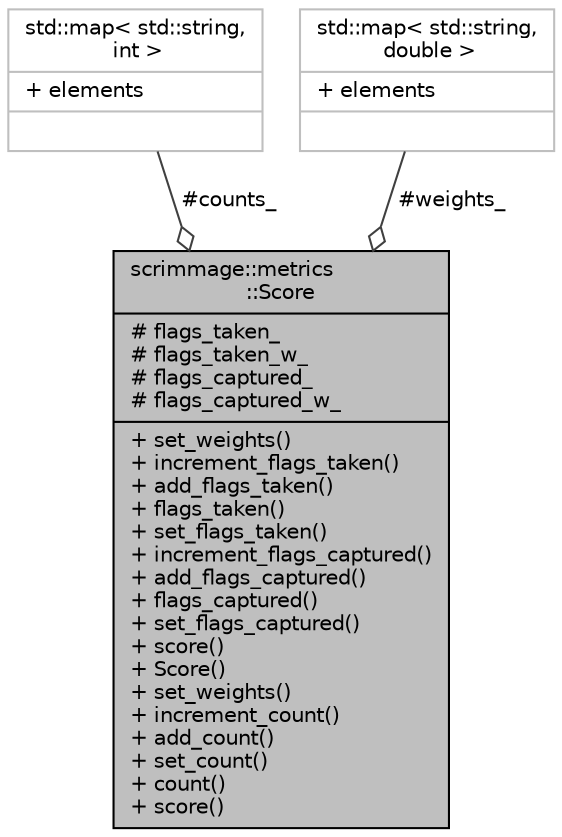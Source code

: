 digraph "scrimmage::metrics::Score"
{
 // LATEX_PDF_SIZE
  edge [fontname="Helvetica",fontsize="10",labelfontname="Helvetica",labelfontsize="10"];
  node [fontname="Helvetica",fontsize="10",shape=record];
  Node1 [label="{scrimmage::metrics\l::Score\n|# flags_taken_\l# flags_taken_w_\l# flags_captured_\l# flags_captured_w_\l|+ set_weights()\l+ increment_flags_taken()\l+ add_flags_taken()\l+ flags_taken()\l+ set_flags_taken()\l+ increment_flags_captured()\l+ add_flags_captured()\l+ flags_captured()\l+ set_flags_captured()\l+ score()\l+ Score()\l+ set_weights()\l+ increment_count()\l+ add_count()\l+ set_count()\l+ count()\l+ score()\l}",height=0.2,width=0.4,color="black", fillcolor="grey75", style="filled", fontcolor="black",tooltip=" "];
  Node2 -> Node1 [color="grey25",fontsize="10",style="solid",label=" #counts_" ,arrowhead="odiamond",fontname="Helvetica"];
  Node2 [label="{std::map\< std::string,\l int \>\n|+ elements\l|}",height=0.2,width=0.4,color="grey75", fillcolor="white", style="filled",tooltip=" "];
  Node8 -> Node1 [color="grey25",fontsize="10",style="solid",label=" #weights_" ,arrowhead="odiamond",fontname="Helvetica"];
  Node8 [label="{std::map\< std::string,\l double \>\n|+ elements\l|}",height=0.2,width=0.4,color="grey75", fillcolor="white", style="filled",tooltip=" "];
}
